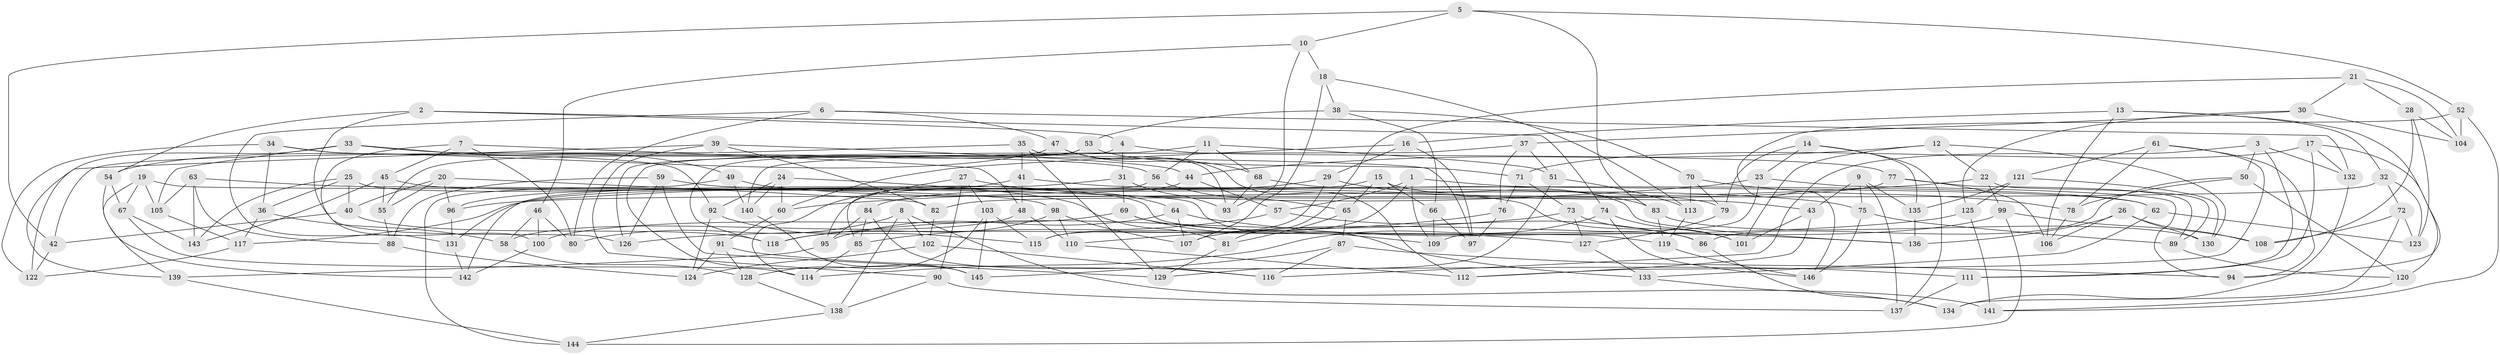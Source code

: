 // coarse degree distribution, {11: 0.0273972602739726, 10: 0.0684931506849315, 12: 0.0273972602739726, 4: 0.6027397260273972, 9: 0.1232876712328767, 6: 0.0547945205479452, 3: 0.0684931506849315, 7: 0.0273972602739726}
// Generated by graph-tools (version 1.1) at 2025/53/03/04/25 22:53:33]
// undirected, 146 vertices, 292 edges
graph export_dot {
  node [color=gray90,style=filled];
  1;
  2;
  3;
  4;
  5;
  6;
  7;
  8;
  9;
  10;
  11;
  12;
  13;
  14;
  15;
  16;
  17;
  18;
  19;
  20;
  21;
  22;
  23;
  24;
  25;
  26;
  27;
  28;
  29;
  30;
  31;
  32;
  33;
  34;
  35;
  36;
  37;
  38;
  39;
  40;
  41;
  42;
  43;
  44;
  45;
  46;
  47;
  48;
  49;
  50;
  51;
  52;
  53;
  54;
  55;
  56;
  57;
  58;
  59;
  60;
  61;
  62;
  63;
  64;
  65;
  66;
  67;
  68;
  69;
  70;
  71;
  72;
  73;
  74;
  75;
  76;
  77;
  78;
  79;
  80;
  81;
  82;
  83;
  84;
  85;
  86;
  87;
  88;
  89;
  90;
  91;
  92;
  93;
  94;
  95;
  96;
  97;
  98;
  99;
  100;
  101;
  102;
  103;
  104;
  105;
  106;
  107;
  108;
  109;
  110;
  111;
  112;
  113;
  114;
  115;
  116;
  117;
  118;
  119;
  120;
  121;
  122;
  123;
  124;
  125;
  126;
  127;
  128;
  129;
  130;
  131;
  132;
  133;
  134;
  135;
  136;
  137;
  138;
  139;
  140;
  141;
  142;
  143;
  144;
  145;
  146;
  1 -- 57;
  1 -- 109;
  1 -- 115;
  1 -- 62;
  2 -- 74;
  2 -- 4;
  2 -- 54;
  2 -- 126;
  3 -- 132;
  3 -- 111;
  3 -- 116;
  3 -- 50;
  4 -- 31;
  4 -- 126;
  4 -- 77;
  5 -- 42;
  5 -- 83;
  5 -- 10;
  5 -- 52;
  6 -- 131;
  6 -- 80;
  6 -- 47;
  6 -- 132;
  7 -- 100;
  7 -- 45;
  7 -- 48;
  7 -- 80;
  8 -- 102;
  8 -- 141;
  8 -- 80;
  8 -- 138;
  9 -- 137;
  9 -- 75;
  9 -- 135;
  9 -- 43;
  10 -- 93;
  10 -- 18;
  10 -- 46;
  11 -- 145;
  11 -- 51;
  11 -- 56;
  11 -- 68;
  12 -- 22;
  12 -- 101;
  12 -- 130;
  12 -- 44;
  13 -- 32;
  13 -- 94;
  13 -- 16;
  13 -- 106;
  14 -- 79;
  14 -- 135;
  14 -- 23;
  14 -- 137;
  15 -- 65;
  15 -- 43;
  15 -- 66;
  15 -- 131;
  16 -- 60;
  16 -- 97;
  16 -- 29;
  17 -- 120;
  17 -- 71;
  17 -- 132;
  17 -- 111;
  18 -- 113;
  18 -- 38;
  18 -- 107;
  19 -- 105;
  19 -- 67;
  19 -- 139;
  19 -- 133;
  20 -- 82;
  20 -- 55;
  20 -- 40;
  20 -- 96;
  21 -- 81;
  21 -- 30;
  21 -- 104;
  21 -- 28;
  22 -- 89;
  22 -- 60;
  22 -- 99;
  23 -- 109;
  23 -- 96;
  23 -- 94;
  24 -- 92;
  24 -- 60;
  24 -- 140;
  24 -- 81;
  25 -- 119;
  25 -- 40;
  25 -- 143;
  25 -- 36;
  26 -- 108;
  26 -- 136;
  26 -- 106;
  26 -- 130;
  27 -- 103;
  27 -- 114;
  27 -- 64;
  27 -- 90;
  28 -- 104;
  28 -- 108;
  28 -- 123;
  29 -- 83;
  29 -- 84;
  29 -- 115;
  30 -- 104;
  30 -- 37;
  30 -- 125;
  31 -- 93;
  31 -- 142;
  31 -- 69;
  32 -- 117;
  32 -- 123;
  32 -- 72;
  33 -- 139;
  33 -- 105;
  33 -- 49;
  33 -- 97;
  34 -- 92;
  34 -- 56;
  34 -- 122;
  34 -- 36;
  35 -- 93;
  35 -- 42;
  35 -- 41;
  35 -- 129;
  36 -- 117;
  36 -- 58;
  37 -- 51;
  37 -- 140;
  37 -- 76;
  38 -- 53;
  38 -- 70;
  38 -- 66;
  39 -- 90;
  39 -- 44;
  39 -- 122;
  39 -- 82;
  40 -- 118;
  40 -- 42;
  41 -- 96;
  41 -- 48;
  41 -- 62;
  42 -- 122;
  43 -- 101;
  43 -- 112;
  44 -- 95;
  44 -- 57;
  45 -- 55;
  45 -- 143;
  45 -- 86;
  46 -- 58;
  46 -- 100;
  46 -- 80;
  47 -- 68;
  47 -- 54;
  47 -- 112;
  48 -- 110;
  48 -- 58;
  49 -- 75;
  49 -- 140;
  49 -- 144;
  50 -- 78;
  50 -- 120;
  50 -- 86;
  51 -- 113;
  51 -- 129;
  52 -- 104;
  52 -- 141;
  52 -- 146;
  53 -- 71;
  53 -- 55;
  53 -- 118;
  54 -- 142;
  54 -- 67;
  55 -- 88;
  56 -- 65;
  56 -- 85;
  57 -- 86;
  57 -- 85;
  58 -- 128;
  59 -- 79;
  59 -- 126;
  59 -- 129;
  59 -- 88;
  60 -- 91;
  61 -- 78;
  61 -- 112;
  61 -- 94;
  61 -- 121;
  62 -- 123;
  62 -- 133;
  63 -- 98;
  63 -- 105;
  63 -- 88;
  63 -- 143;
  64 -- 136;
  64 -- 107;
  64 -- 95;
  65 -- 87;
  65 -- 81;
  66 -- 109;
  66 -- 97;
  67 -- 143;
  67 -- 114;
  68 -- 93;
  68 -- 136;
  69 -- 127;
  69 -- 100;
  69 -- 109;
  70 -- 113;
  70 -- 78;
  70 -- 79;
  71 -- 73;
  71 -- 76;
  72 -- 134;
  72 -- 108;
  72 -- 123;
  73 -- 118;
  73 -- 127;
  73 -- 101;
  74 -- 114;
  74 -- 146;
  74 -- 101;
  75 -- 89;
  75 -- 146;
  76 -- 97;
  76 -- 110;
  77 -- 82;
  77 -- 106;
  77 -- 89;
  78 -- 106;
  79 -- 127;
  81 -- 129;
  82 -- 102;
  83 -- 119;
  83 -- 130;
  84 -- 95;
  84 -- 116;
  84 -- 85;
  85 -- 114;
  86 -- 134;
  87 -- 116;
  87 -- 145;
  87 -- 94;
  88 -- 124;
  89 -- 120;
  90 -- 137;
  90 -- 138;
  91 -- 111;
  91 -- 128;
  91 -- 124;
  92 -- 124;
  92 -- 115;
  95 -- 139;
  96 -- 131;
  98 -- 107;
  98 -- 110;
  98 -- 118;
  99 -- 108;
  99 -- 107;
  99 -- 144;
  100 -- 142;
  102 -- 116;
  102 -- 124;
  103 -- 115;
  103 -- 145;
  103 -- 128;
  105 -- 117;
  110 -- 112;
  111 -- 137;
  113 -- 119;
  117 -- 122;
  119 -- 146;
  120 -- 141;
  121 -- 125;
  121 -- 135;
  121 -- 130;
  125 -- 126;
  125 -- 141;
  127 -- 133;
  128 -- 138;
  131 -- 142;
  132 -- 134;
  133 -- 134;
  135 -- 136;
  138 -- 144;
  139 -- 144;
  140 -- 145;
}
